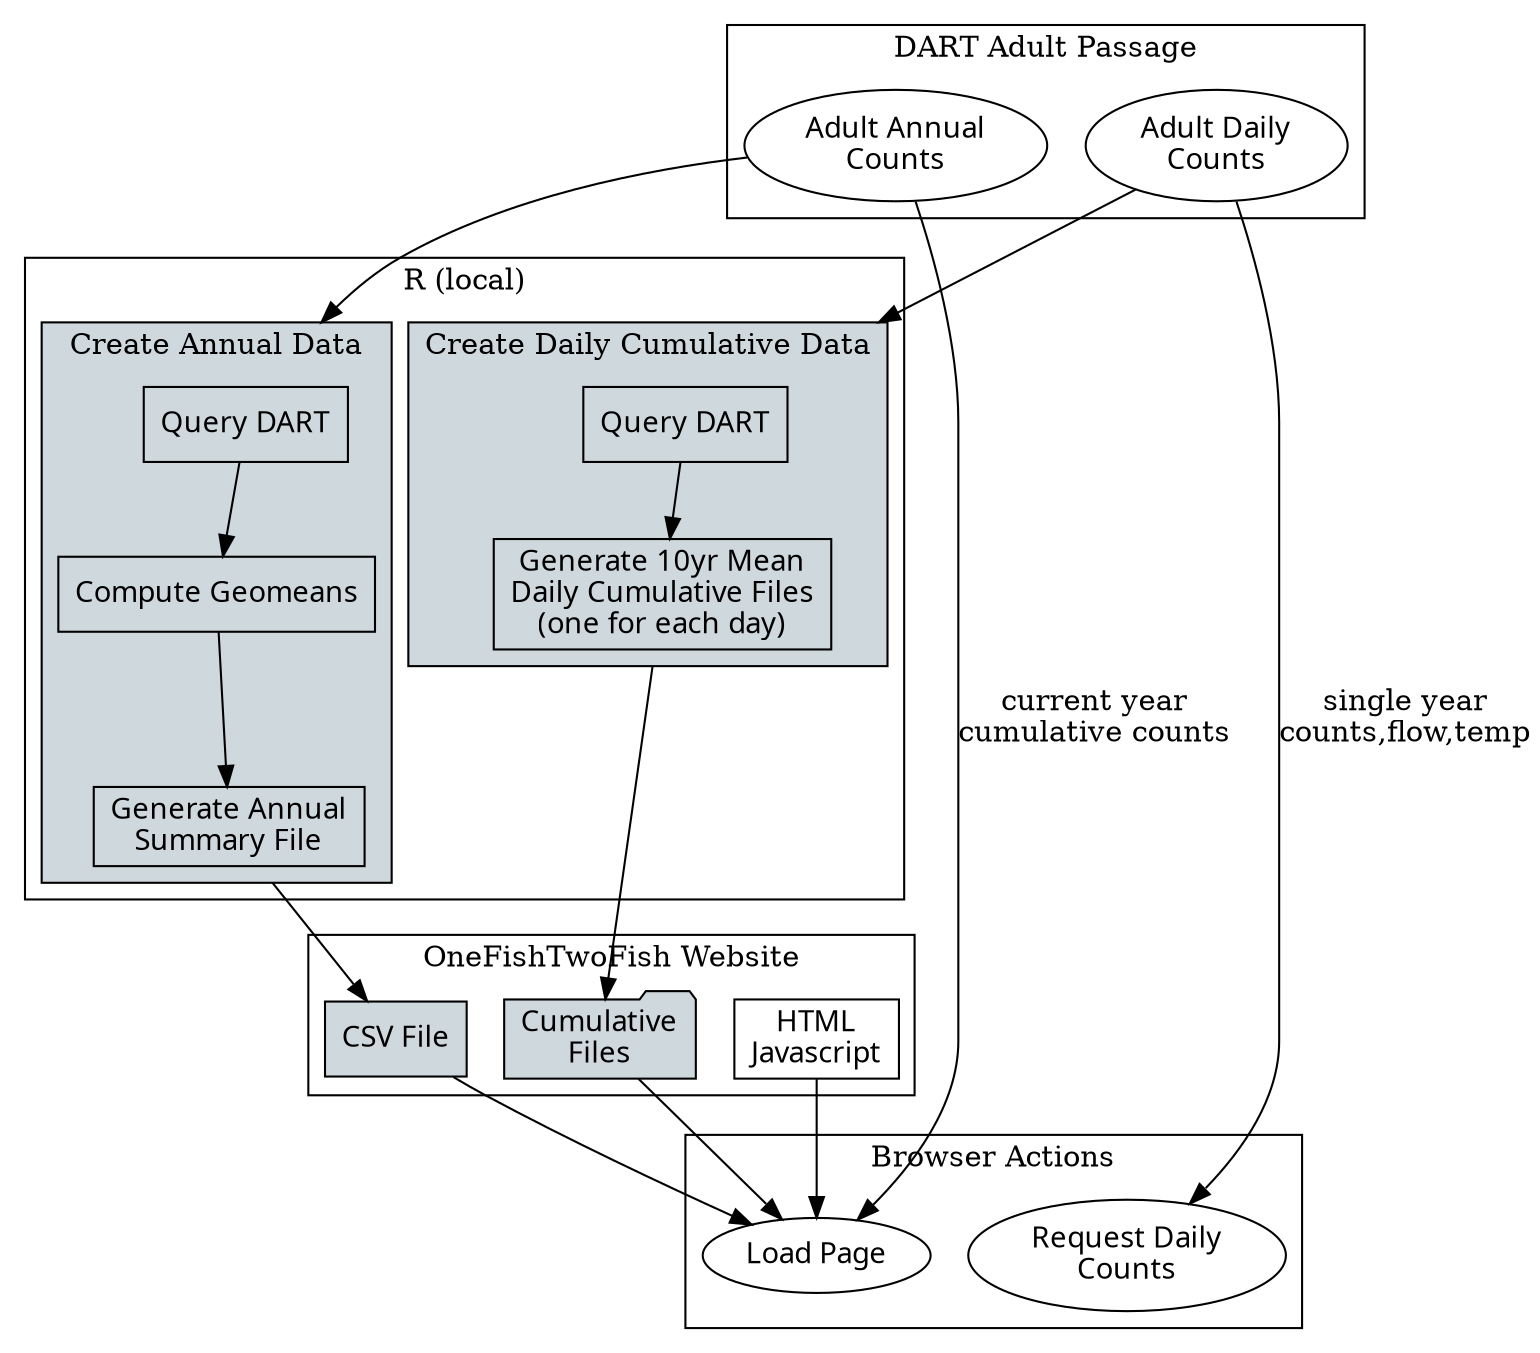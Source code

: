 digraph {
  node [ fontname="Handlee" ];
  compound=true
  subgraph cluster_frontend {
    label="DART Adult Passage";
    adult_annual [label="Adult Annual\nCounts"];
    adult_daily [label="Adult Daily\nCounts"];
  }
      
  subgraph cluster_backend {
    label="R (local)";

    subgraph cluster_annual {
        fillcolor="#CFD8DC"
        style="filled"
        fontcolor="black"        
        label="Create Annual Data"
        annual_query [label="Query DART" shape=polygon];
        generate_annual_summary [label="Generate Annual\nSummary File" shape=polygon];
        geomean [label="Compute Geomeans" shape=polygon]
    }
    
    subgraph cluster_daily{
        fillcolor="#CFD8DC"
        style="filled"
        fontcolor="black"        
        label="Create Daily Cumulative Data"
        generate_daily_cums [label="Generate 10yr Mean\nDaily Cumulative Files\n(one for each day)" shape=polygon];
        daily_query [label="Query DART" shape=polygon];        
    }

  }
  
  subgraph cluster_onefish {
    label="OneFishTwoFish Website" 
    cum_folder [shape=folder label="Cumulative\nFiles" fillcolor="#CFD8DC"
    style="filled"
    fontcolor="black"]
    html [shape=rectangle label="HTML\nJavascript"]
    csv [shape=rectangle label="CSV File" fillcolor="#CFD8DC"
    style="filled" fontcolor="black"]
  }
  
  subgraph cluster_browser {
      label="Browser Actions"
      load_page [label="Load Page"]
      request_daily [label="Request Daily\nCounts"]
  }

  adult_annual -> annual_query [lhead=cluster_annual];
  adult_daily -> daily_query  [lhead=cluster_daily]
  daily_query -> generate_daily_cums
  annual_query -> geomean
  geomean -> generate_annual_summary
  generate_daily_cums -> cum_folder[ltail=cluster_daily]
  generate_annual_summary -> csv [ltail=cluster_annual]
  html -> load_page
  csv -> load_page
  adult_annual -> load_page [label="current year\ncumulative counts"]
  adult_daily -> request_daily [label="single year\ncounts,flow,temp"]
  cum_folder -> load_page
}